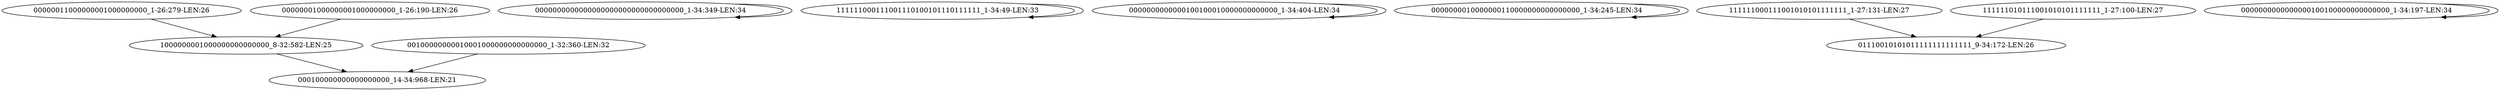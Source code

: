 digraph G {
    "00000011000000001000000000_1-26:279-LEN:26" -> "1000000001000000000000000_8-32:582-LEN:25";
    "0000000000000000000000000000000000_1-34:349-LEN:34" -> "0000000000000000000000000000000000_1-34:349-LEN:34";
    "00100000000010001000000000000000_1-32:360-LEN:32" -> "000100000000000000000_14-34:968-LEN:21";
    "111111000111001110100101110111111_1-34:49-LEN:33" -> "111111000111001110100101110111111_1-34:49-LEN:33";
    "1000000001000000000000000_8-32:582-LEN:25" -> "000100000000000000000_14-34:968-LEN:21";
    "0000000000000100100010000000000000_1-34:404-LEN:34" -> "0000000000000100100010000000000000_1-34:404-LEN:34";
    "00000001000000001000000000_1-26:190-LEN:26" -> "1000000001000000000000000_8-32:582-LEN:25";
    "0000000010000000110000000000000000_1-34:245-LEN:34" -> "0000000010000000110000000000000000_1-34:245-LEN:34";
    "111111000111001010101111111_1-27:131-LEN:27" -> "01110010101011111111111111_9-34:172-LEN:26";
    "111111010111001010101111111_1-27:100-LEN:27" -> "01110010101011111111111111_9-34:172-LEN:26";
    "0000000000000000100100000000000000_1-34:197-LEN:34" -> "0000000000000000100100000000000000_1-34:197-LEN:34";
}

